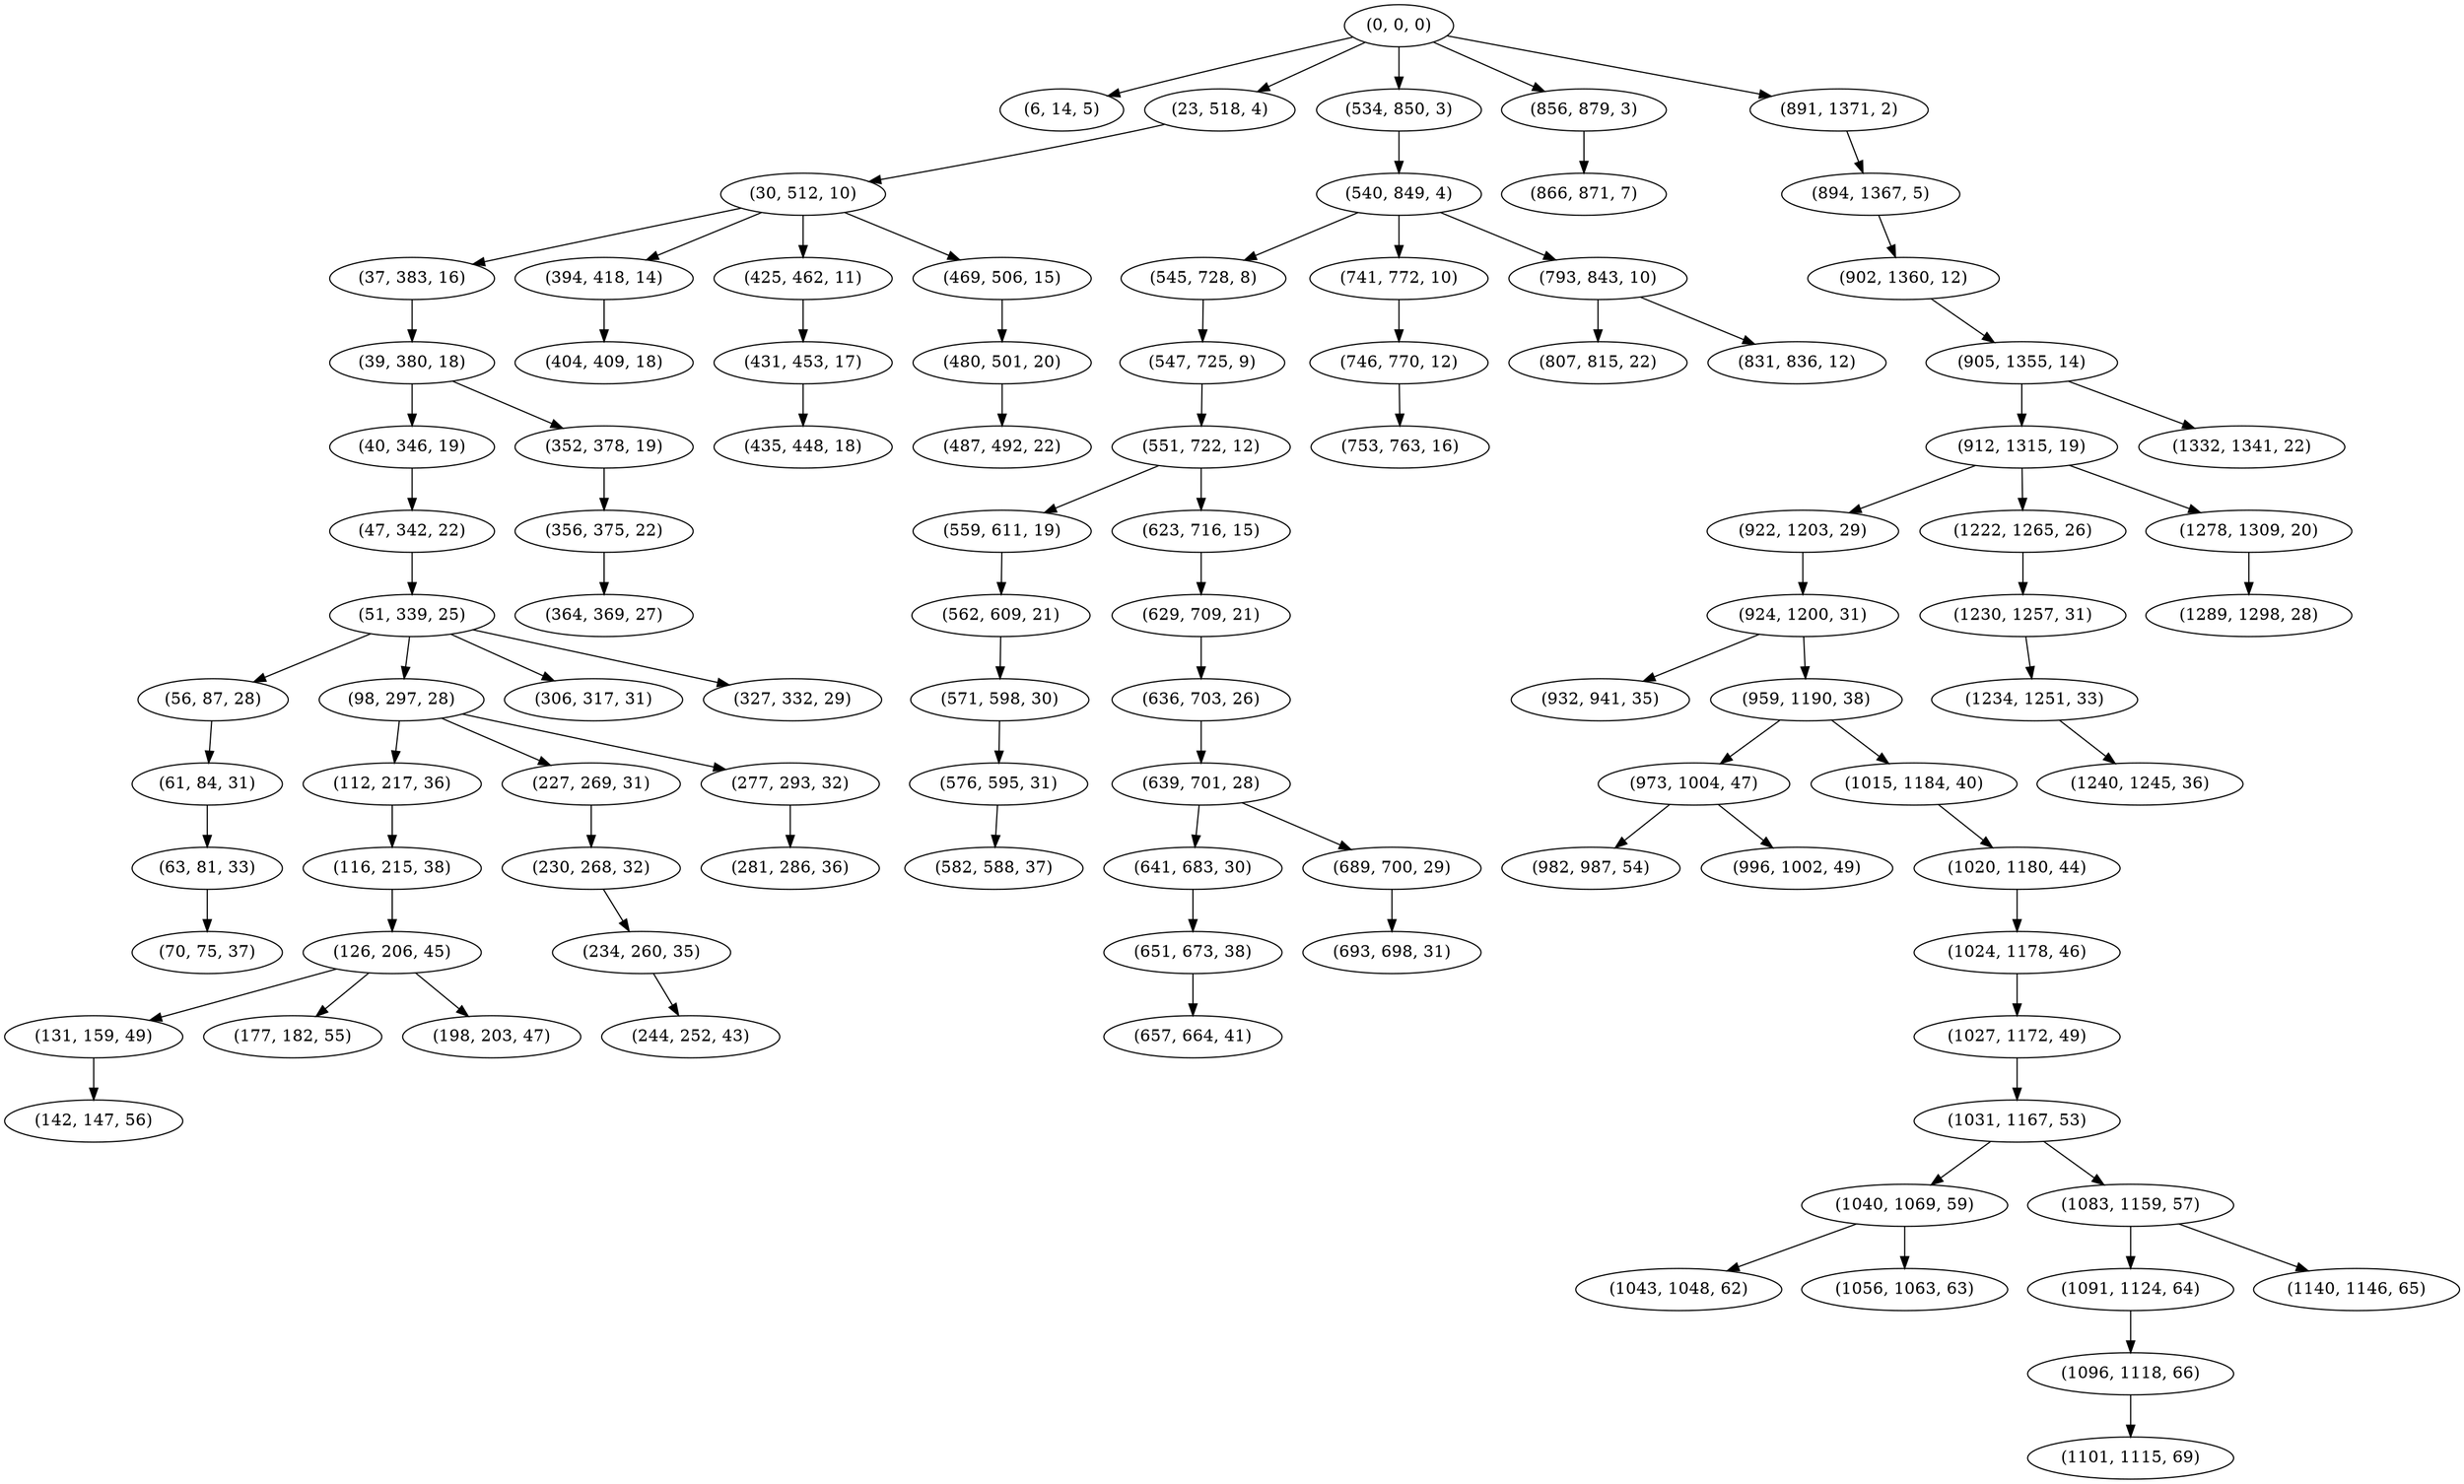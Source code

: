 digraph tree {
    "(0, 0, 0)";
    "(6, 14, 5)";
    "(23, 518, 4)";
    "(30, 512, 10)";
    "(37, 383, 16)";
    "(39, 380, 18)";
    "(40, 346, 19)";
    "(47, 342, 22)";
    "(51, 339, 25)";
    "(56, 87, 28)";
    "(61, 84, 31)";
    "(63, 81, 33)";
    "(70, 75, 37)";
    "(98, 297, 28)";
    "(112, 217, 36)";
    "(116, 215, 38)";
    "(126, 206, 45)";
    "(131, 159, 49)";
    "(142, 147, 56)";
    "(177, 182, 55)";
    "(198, 203, 47)";
    "(227, 269, 31)";
    "(230, 268, 32)";
    "(234, 260, 35)";
    "(244, 252, 43)";
    "(277, 293, 32)";
    "(281, 286, 36)";
    "(306, 317, 31)";
    "(327, 332, 29)";
    "(352, 378, 19)";
    "(356, 375, 22)";
    "(364, 369, 27)";
    "(394, 418, 14)";
    "(404, 409, 18)";
    "(425, 462, 11)";
    "(431, 453, 17)";
    "(435, 448, 18)";
    "(469, 506, 15)";
    "(480, 501, 20)";
    "(487, 492, 22)";
    "(534, 850, 3)";
    "(540, 849, 4)";
    "(545, 728, 8)";
    "(547, 725, 9)";
    "(551, 722, 12)";
    "(559, 611, 19)";
    "(562, 609, 21)";
    "(571, 598, 30)";
    "(576, 595, 31)";
    "(582, 588, 37)";
    "(623, 716, 15)";
    "(629, 709, 21)";
    "(636, 703, 26)";
    "(639, 701, 28)";
    "(641, 683, 30)";
    "(651, 673, 38)";
    "(657, 664, 41)";
    "(689, 700, 29)";
    "(693, 698, 31)";
    "(741, 772, 10)";
    "(746, 770, 12)";
    "(753, 763, 16)";
    "(793, 843, 10)";
    "(807, 815, 22)";
    "(831, 836, 12)";
    "(856, 879, 3)";
    "(866, 871, 7)";
    "(891, 1371, 2)";
    "(894, 1367, 5)";
    "(902, 1360, 12)";
    "(905, 1355, 14)";
    "(912, 1315, 19)";
    "(922, 1203, 29)";
    "(924, 1200, 31)";
    "(932, 941, 35)";
    "(959, 1190, 38)";
    "(973, 1004, 47)";
    "(982, 987, 54)";
    "(996, 1002, 49)";
    "(1015, 1184, 40)";
    "(1020, 1180, 44)";
    "(1024, 1178, 46)";
    "(1027, 1172, 49)";
    "(1031, 1167, 53)";
    "(1040, 1069, 59)";
    "(1043, 1048, 62)";
    "(1056, 1063, 63)";
    "(1083, 1159, 57)";
    "(1091, 1124, 64)";
    "(1096, 1118, 66)";
    "(1101, 1115, 69)";
    "(1140, 1146, 65)";
    "(1222, 1265, 26)";
    "(1230, 1257, 31)";
    "(1234, 1251, 33)";
    "(1240, 1245, 36)";
    "(1278, 1309, 20)";
    "(1289, 1298, 28)";
    "(1332, 1341, 22)";
    "(0, 0, 0)" -> "(6, 14, 5)";
    "(0, 0, 0)" -> "(23, 518, 4)";
    "(0, 0, 0)" -> "(534, 850, 3)";
    "(0, 0, 0)" -> "(856, 879, 3)";
    "(0, 0, 0)" -> "(891, 1371, 2)";
    "(23, 518, 4)" -> "(30, 512, 10)";
    "(30, 512, 10)" -> "(37, 383, 16)";
    "(30, 512, 10)" -> "(394, 418, 14)";
    "(30, 512, 10)" -> "(425, 462, 11)";
    "(30, 512, 10)" -> "(469, 506, 15)";
    "(37, 383, 16)" -> "(39, 380, 18)";
    "(39, 380, 18)" -> "(40, 346, 19)";
    "(39, 380, 18)" -> "(352, 378, 19)";
    "(40, 346, 19)" -> "(47, 342, 22)";
    "(47, 342, 22)" -> "(51, 339, 25)";
    "(51, 339, 25)" -> "(56, 87, 28)";
    "(51, 339, 25)" -> "(98, 297, 28)";
    "(51, 339, 25)" -> "(306, 317, 31)";
    "(51, 339, 25)" -> "(327, 332, 29)";
    "(56, 87, 28)" -> "(61, 84, 31)";
    "(61, 84, 31)" -> "(63, 81, 33)";
    "(63, 81, 33)" -> "(70, 75, 37)";
    "(98, 297, 28)" -> "(112, 217, 36)";
    "(98, 297, 28)" -> "(227, 269, 31)";
    "(98, 297, 28)" -> "(277, 293, 32)";
    "(112, 217, 36)" -> "(116, 215, 38)";
    "(116, 215, 38)" -> "(126, 206, 45)";
    "(126, 206, 45)" -> "(131, 159, 49)";
    "(126, 206, 45)" -> "(177, 182, 55)";
    "(126, 206, 45)" -> "(198, 203, 47)";
    "(131, 159, 49)" -> "(142, 147, 56)";
    "(227, 269, 31)" -> "(230, 268, 32)";
    "(230, 268, 32)" -> "(234, 260, 35)";
    "(234, 260, 35)" -> "(244, 252, 43)";
    "(277, 293, 32)" -> "(281, 286, 36)";
    "(352, 378, 19)" -> "(356, 375, 22)";
    "(356, 375, 22)" -> "(364, 369, 27)";
    "(394, 418, 14)" -> "(404, 409, 18)";
    "(425, 462, 11)" -> "(431, 453, 17)";
    "(431, 453, 17)" -> "(435, 448, 18)";
    "(469, 506, 15)" -> "(480, 501, 20)";
    "(480, 501, 20)" -> "(487, 492, 22)";
    "(534, 850, 3)" -> "(540, 849, 4)";
    "(540, 849, 4)" -> "(545, 728, 8)";
    "(540, 849, 4)" -> "(741, 772, 10)";
    "(540, 849, 4)" -> "(793, 843, 10)";
    "(545, 728, 8)" -> "(547, 725, 9)";
    "(547, 725, 9)" -> "(551, 722, 12)";
    "(551, 722, 12)" -> "(559, 611, 19)";
    "(551, 722, 12)" -> "(623, 716, 15)";
    "(559, 611, 19)" -> "(562, 609, 21)";
    "(562, 609, 21)" -> "(571, 598, 30)";
    "(571, 598, 30)" -> "(576, 595, 31)";
    "(576, 595, 31)" -> "(582, 588, 37)";
    "(623, 716, 15)" -> "(629, 709, 21)";
    "(629, 709, 21)" -> "(636, 703, 26)";
    "(636, 703, 26)" -> "(639, 701, 28)";
    "(639, 701, 28)" -> "(641, 683, 30)";
    "(639, 701, 28)" -> "(689, 700, 29)";
    "(641, 683, 30)" -> "(651, 673, 38)";
    "(651, 673, 38)" -> "(657, 664, 41)";
    "(689, 700, 29)" -> "(693, 698, 31)";
    "(741, 772, 10)" -> "(746, 770, 12)";
    "(746, 770, 12)" -> "(753, 763, 16)";
    "(793, 843, 10)" -> "(807, 815, 22)";
    "(793, 843, 10)" -> "(831, 836, 12)";
    "(856, 879, 3)" -> "(866, 871, 7)";
    "(891, 1371, 2)" -> "(894, 1367, 5)";
    "(894, 1367, 5)" -> "(902, 1360, 12)";
    "(902, 1360, 12)" -> "(905, 1355, 14)";
    "(905, 1355, 14)" -> "(912, 1315, 19)";
    "(905, 1355, 14)" -> "(1332, 1341, 22)";
    "(912, 1315, 19)" -> "(922, 1203, 29)";
    "(912, 1315, 19)" -> "(1222, 1265, 26)";
    "(912, 1315, 19)" -> "(1278, 1309, 20)";
    "(922, 1203, 29)" -> "(924, 1200, 31)";
    "(924, 1200, 31)" -> "(932, 941, 35)";
    "(924, 1200, 31)" -> "(959, 1190, 38)";
    "(959, 1190, 38)" -> "(973, 1004, 47)";
    "(959, 1190, 38)" -> "(1015, 1184, 40)";
    "(973, 1004, 47)" -> "(982, 987, 54)";
    "(973, 1004, 47)" -> "(996, 1002, 49)";
    "(1015, 1184, 40)" -> "(1020, 1180, 44)";
    "(1020, 1180, 44)" -> "(1024, 1178, 46)";
    "(1024, 1178, 46)" -> "(1027, 1172, 49)";
    "(1027, 1172, 49)" -> "(1031, 1167, 53)";
    "(1031, 1167, 53)" -> "(1040, 1069, 59)";
    "(1031, 1167, 53)" -> "(1083, 1159, 57)";
    "(1040, 1069, 59)" -> "(1043, 1048, 62)";
    "(1040, 1069, 59)" -> "(1056, 1063, 63)";
    "(1083, 1159, 57)" -> "(1091, 1124, 64)";
    "(1083, 1159, 57)" -> "(1140, 1146, 65)";
    "(1091, 1124, 64)" -> "(1096, 1118, 66)";
    "(1096, 1118, 66)" -> "(1101, 1115, 69)";
    "(1222, 1265, 26)" -> "(1230, 1257, 31)";
    "(1230, 1257, 31)" -> "(1234, 1251, 33)";
    "(1234, 1251, 33)" -> "(1240, 1245, 36)";
    "(1278, 1309, 20)" -> "(1289, 1298, 28)";
}
